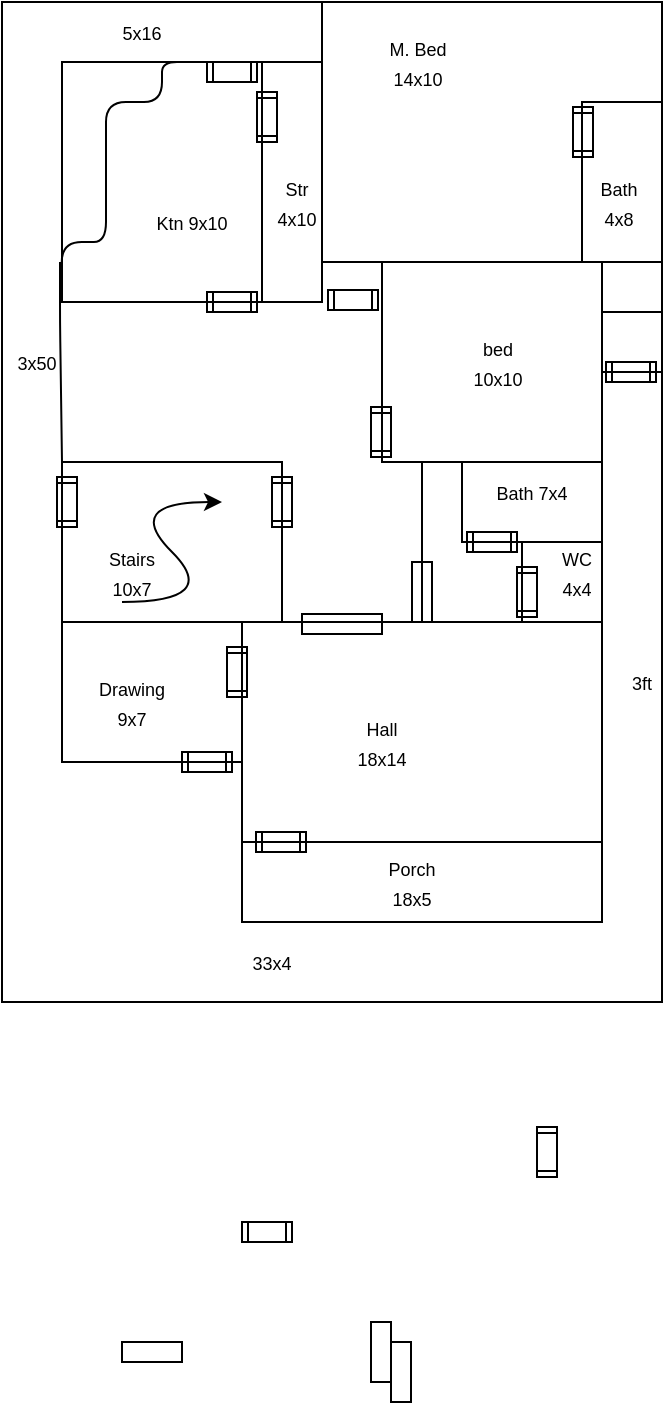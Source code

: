 <mxfile version="13.10.4" type="github"><diagram id="MxMrZ7M88D04-4mT6M4x" name="Page-1"><mxGraphModel dx="1038" dy="575" grid="1" gridSize="10" guides="1" tooltips="1" connect="1" arrows="1" fold="1" page="1" pageScale="1" pageWidth="827" pageHeight="1169" math="0" shadow="0"><root><mxCell id="0"/><mxCell id="1" parent="0"/><mxCell id="Q8gQnCjgwJnM7GgIwPRy-342" value="" style="rounded=0;html=1;sketch=0;glass=0;shadow=0;labelBackgroundColor=none;labelBorderColor=#000000;whiteSpace=wrap;fillColor=none;" vertex="1" parent="1"><mxGeometry x="200" y="80" width="330" height="500" as="geometry"/></mxCell><mxCell id="Q8gQnCjgwJnM7GgIwPRy-343" value="" style="rounded=0;whiteSpace=wrap;html=1;shadow=0;glass=0;labelBackgroundColor=none;sketch=0;fillColor=none;gradientColor=none;" vertex="1" parent="1"><mxGeometry x="320" y="390" width="180" height="110" as="geometry"/></mxCell><mxCell id="Q8gQnCjgwJnM7GgIwPRy-344" value="" style="rounded=0;whiteSpace=wrap;html=1;shadow=0;glass=0;labelBackgroundColor=none;sketch=0;fillColor=none;gradientColor=none;" vertex="1" parent="1"><mxGeometry x="230" y="390" width="90" height="70" as="geometry"/></mxCell><mxCell id="Q8gQnCjgwJnM7GgIwPRy-346" value="" style="rounded=0;whiteSpace=wrap;html=1;shadow=0;glass=0;labelBackgroundColor=none;sketch=0;fillColor=none;gradientColor=none;" vertex="1" parent="1"><mxGeometry x="320" y="500" width="180" height="40" as="geometry"/></mxCell><mxCell id="Q8gQnCjgwJnM7GgIwPRy-347" value="" style="rounded=0;whiteSpace=wrap;html=1;shadow=0;glass=0;labelBackgroundColor=none;sketch=0;fillColor=none;gradientColor=none;" vertex="1" parent="1"><mxGeometry x="460" y="350" width="40" height="40" as="geometry"/></mxCell><mxCell id="Q8gQnCjgwJnM7GgIwPRy-348" value="" style="rounded=0;whiteSpace=wrap;html=1;shadow=0;glass=0;labelBackgroundColor=none;sketch=0;fillColor=none;gradientColor=none;" vertex="1" parent="1"><mxGeometry x="430" y="310" width="70" height="40" as="geometry"/></mxCell><mxCell id="Q8gQnCjgwJnM7GgIwPRy-349" value="" style="rounded=0;whiteSpace=wrap;html=1;shadow=0;glass=0;labelBackgroundColor=none;sketch=0;fillColor=none;gradientColor=none;" vertex="1" parent="1"><mxGeometry x="410" y="310" width="90" height="80" as="geometry"/></mxCell><mxCell id="Q8gQnCjgwJnM7GgIwPRy-350" value="" style="rounded=0;whiteSpace=wrap;html=1;shadow=0;glass=0;labelBackgroundColor=none;sketch=0;fillColor=none;gradientColor=none;" vertex="1" parent="1"><mxGeometry x="230" y="310" width="110" height="80" as="geometry"/></mxCell><mxCell id="Q8gQnCjgwJnM7GgIwPRy-351" value="" style="rounded=0;whiteSpace=wrap;html=1;shadow=0;glass=0;labelBackgroundColor=none;sketch=0;fillColor=none;gradientColor=none;" vertex="1" parent="1"><mxGeometry x="390" y="210" width="110" height="100" as="geometry"/></mxCell><mxCell id="Q8gQnCjgwJnM7GgIwPRy-352" value="" style="rounded=0;whiteSpace=wrap;html=1;shadow=0;glass=0;labelBackgroundColor=none;sketch=0;fillColor=none;gradientColor=none;" vertex="1" parent="1"><mxGeometry x="360" y="80" width="170" height="130" as="geometry"/></mxCell><mxCell id="Q8gQnCjgwJnM7GgIwPRy-353" value="" style="rounded=0;whiteSpace=wrap;html=1;shadow=0;glass=0;labelBackgroundColor=none;sketch=0;fillColor=none;gradientColor=none;" vertex="1" parent="1"><mxGeometry x="490" y="130" width="40" height="80" as="geometry"/></mxCell><mxCell id="Q8gQnCjgwJnM7GgIwPRy-354" value="" style="rounded=0;whiteSpace=wrap;html=1;shadow=0;glass=0;labelBackgroundColor=none;sketch=0;fillColor=none;gradientColor=none;" vertex="1" parent="1"><mxGeometry x="230" y="110" width="130" height="120" as="geometry"/></mxCell><mxCell id="Q8gQnCjgwJnM7GgIwPRy-355" value="" style="rounded=0;whiteSpace=wrap;html=1;shadow=0;glass=0;labelBackgroundColor=none;sketch=0;fillColor=none;gradientColor=none;rotation=0;" vertex="1" parent="1"><mxGeometry x="330" y="110" width="30" height="120" as="geometry"/></mxCell><mxCell id="Q8gQnCjgwJnM7GgIwPRy-356" value="" style="shape=process;whiteSpace=wrap;html=1;backgroundOutline=1;rounded=0;shadow=0;glass=0;labelBackgroundColor=none;sketch=0;fillColor=none;gradientColor=none;" vertex="1" parent="1"><mxGeometry x="320" y="690" width="25" height="10" as="geometry"/></mxCell><mxCell id="Q8gQnCjgwJnM7GgIwPRy-357" value="" style="shape=process;whiteSpace=wrap;html=1;backgroundOutline=1;rounded=0;shadow=0;glass=0;labelBackgroundColor=none;sketch=0;fillColor=none;gradientColor=none;" vertex="1" parent="1"><mxGeometry x="432.5" y="345" width="25" height="10" as="geometry"/></mxCell><mxCell id="Q8gQnCjgwJnM7GgIwPRy-359" value="" style="shape=process;whiteSpace=wrap;html=1;backgroundOutline=1;rounded=0;shadow=0;glass=0;labelBackgroundColor=none;sketch=0;fillColor=none;gradientColor=none;" vertex="1" parent="1"><mxGeometry x="327" y="495" width="25" height="10" as="geometry"/></mxCell><mxCell id="Q8gQnCjgwJnM7GgIwPRy-360" value="" style="shape=process;whiteSpace=wrap;html=1;backgroundOutline=1;rounded=0;shadow=0;glass=0;labelBackgroundColor=none;sketch=0;fillColor=none;gradientColor=none;" vertex="1" parent="1"><mxGeometry x="290" y="455" width="25" height="10" as="geometry"/></mxCell><mxCell id="Q8gQnCjgwJnM7GgIwPRy-361" value="" style="shape=process;whiteSpace=wrap;html=1;backgroundOutline=1;rounded=0;shadow=0;glass=0;labelBackgroundColor=none;sketch=0;fillColor=none;gradientColor=none;" vertex="1" parent="1"><mxGeometry x="302.5" y="110" width="25" height="10" as="geometry"/></mxCell><mxCell id="Q8gQnCjgwJnM7GgIwPRy-362" value="" style="shape=process;whiteSpace=wrap;html=1;backgroundOutline=1;rounded=0;shadow=0;glass=0;labelBackgroundColor=none;sketch=0;fillColor=none;gradientColor=none;" vertex="1" parent="1"><mxGeometry x="302.5" y="225" width="25" height="10" as="geometry"/></mxCell><mxCell id="Q8gQnCjgwJnM7GgIwPRy-363" value="" style="shape=process;whiteSpace=wrap;html=1;backgroundOutline=1;rounded=0;shadow=0;glass=0;labelBackgroundColor=none;sketch=0;fillColor=none;gradientColor=none;" vertex="1" parent="1"><mxGeometry x="363" y="224" width="25" height="10" as="geometry"/></mxCell><mxCell id="Q8gQnCjgwJnM7GgIwPRy-364" value="" style="shape=process;whiteSpace=wrap;html=1;backgroundOutline=1;rounded=0;shadow=0;glass=0;labelBackgroundColor=none;sketch=0;fillColor=none;gradientColor=none;rotation=90;" vertex="1" parent="1"><mxGeometry x="460" y="650" width="25" height="10" as="geometry"/></mxCell><mxCell id="Q8gQnCjgwJnM7GgIwPRy-365" value="" style="shape=process;whiteSpace=wrap;html=1;backgroundOutline=1;rounded=0;shadow=0;glass=0;labelBackgroundColor=none;sketch=0;fillColor=none;gradientColor=none;rotation=90;" vertex="1" parent="1"><mxGeometry x="220" y="325" width="25" height="10" as="geometry"/></mxCell><mxCell id="Q8gQnCjgwJnM7GgIwPRy-366" value="" style="shape=process;whiteSpace=wrap;html=1;backgroundOutline=1;rounded=0;shadow=0;glass=0;labelBackgroundColor=none;sketch=0;fillColor=none;gradientColor=none;rotation=90;" vertex="1" parent="1"><mxGeometry x="327.5" y="325" width="25" height="10" as="geometry"/></mxCell><mxCell id="Q8gQnCjgwJnM7GgIwPRy-367" value="" style="shape=process;whiteSpace=wrap;html=1;backgroundOutline=1;rounded=0;shadow=0;glass=0;labelBackgroundColor=none;sketch=0;fillColor=none;gradientColor=none;rotation=90;" vertex="1" parent="1"><mxGeometry x="305" y="410" width="25" height="10" as="geometry"/></mxCell><mxCell id="Q8gQnCjgwJnM7GgIwPRy-368" value="" style="shape=process;whiteSpace=wrap;html=1;backgroundOutline=1;rounded=0;shadow=0;glass=0;labelBackgroundColor=none;sketch=0;fillColor=none;gradientColor=none;rotation=90;" vertex="1" parent="1"><mxGeometry x="450" y="370" width="25" height="10" as="geometry"/></mxCell><mxCell id="Q8gQnCjgwJnM7GgIwPRy-369" value="" style="shape=process;whiteSpace=wrap;html=1;backgroundOutline=1;rounded=0;shadow=0;glass=0;labelBackgroundColor=none;sketch=0;fillColor=none;gradientColor=none;rotation=90;" vertex="1" parent="1"><mxGeometry x="478" y="140" width="25" height="10" as="geometry"/></mxCell><mxCell id="Q8gQnCjgwJnM7GgIwPRy-370" value="" style="shape=process;whiteSpace=wrap;html=1;backgroundOutline=1;rounded=0;shadow=0;glass=0;labelBackgroundColor=none;sketch=0;fillColor=none;gradientColor=none;rotation=90;" vertex="1" parent="1"><mxGeometry x="377" y="290" width="25" height="10" as="geometry"/></mxCell><mxCell id="Q8gQnCjgwJnM7GgIwPRy-373" value="" style="rounded=0;whiteSpace=wrap;html=1;shadow=0;glass=0;labelBackgroundColor=none;sketch=0;fillColor=none;gradientColor=none;" vertex="1" parent="1"><mxGeometry x="260" y="750" width="30" height="10" as="geometry"/></mxCell><mxCell id="Q8gQnCjgwJnM7GgIwPRy-374" value="" style="rounded=0;whiteSpace=wrap;html=1;shadow=0;glass=0;labelBackgroundColor=none;sketch=0;fillColor=none;gradientColor=none;" vertex="1" parent="1"><mxGeometry x="350" y="386" width="40" height="10" as="geometry"/></mxCell><mxCell id="Q8gQnCjgwJnM7GgIwPRy-375" value="" style="rounded=0;whiteSpace=wrap;html=1;shadow=0;glass=0;labelBackgroundColor=none;sketch=0;fillColor=none;gradientColor=none;rotation=90;" vertex="1" parent="1"><mxGeometry x="374.5" y="750" width="30" height="10" as="geometry"/></mxCell><mxCell id="Q8gQnCjgwJnM7GgIwPRy-376" value="" style="rounded=0;whiteSpace=wrap;html=1;shadow=0;glass=0;labelBackgroundColor=none;sketch=0;fillColor=none;gradientColor=none;rotation=90;" vertex="1" parent="1"><mxGeometry x="384.5" y="760" width="30" height="10" as="geometry"/></mxCell><mxCell id="Q8gQnCjgwJnM7GgIwPRy-377" value="" style="rounded=0;whiteSpace=wrap;html=1;shadow=0;glass=0;labelBackgroundColor=none;sketch=0;fillColor=none;gradientColor=none;rotation=90;" vertex="1" parent="1"><mxGeometry x="395" y="370" width="30" height="10" as="geometry"/></mxCell><mxCell id="Q8gQnCjgwJnM7GgIwPRy-378" value="" style="curved=1;endArrow=classic;html=1;" edge="1" parent="1"><mxGeometry width="50" height="50" relative="1" as="geometry"><mxPoint x="260" y="380" as="sourcePoint"/><mxPoint x="310" y="330" as="targetPoint"/><Array as="points"><mxPoint x="310" y="380"/><mxPoint x="260" y="330"/></Array></mxGeometry></mxCell><mxCell id="Q8gQnCjgwJnM7GgIwPRy-379" value="" style="shape=process;whiteSpace=wrap;html=1;backgroundOutline=1;rounded=0;shadow=0;glass=0;labelBackgroundColor=none;sketch=0;fillColor=none;gradientColor=none;rotation=-90;" vertex="1" parent="1"><mxGeometry x="320" y="132.5" width="25" height="10" as="geometry"/></mxCell><mxCell id="Q8gQnCjgwJnM7GgIwPRy-380" value="" style="endArrow=none;html=1;edgeStyle=orthogonalEdgeStyle;entryX=0.5;entryY=0;entryDx=0;entryDy=0;exitX=-0.001;exitY=0.936;exitDx=0;exitDy=0;exitPerimeter=0;" edge="1" parent="1" source="Q8gQnCjgwJnM7GgIwPRy-354" target="Q8gQnCjgwJnM7GgIwPRy-354"><mxGeometry width="50" height="50" relative="1" as="geometry"><mxPoint x="232" y="160" as="sourcePoint"/><mxPoint x="332" y="110" as="targetPoint"/><Array as="points"><mxPoint x="230" y="200"/><mxPoint x="252" y="200"/><mxPoint x="252" y="130"/><mxPoint x="280" y="130"/><mxPoint x="280" y="110"/></Array></mxGeometry></mxCell><mxCell id="Q8gQnCjgwJnM7GgIwPRy-382" value="" style="endArrow=none;html=1;exitX=0;exitY=0;exitDx=0;exitDy=0;" edge="1" parent="1" source="Q8gQnCjgwJnM7GgIwPRy-350"><mxGeometry width="50" height="50" relative="1" as="geometry"><mxPoint x="229" y="280" as="sourcePoint"/><mxPoint x="229" y="210" as="targetPoint"/><Array as="points"><mxPoint x="229" y="240"/></Array></mxGeometry></mxCell><mxCell id="Q8gQnCjgwJnM7GgIwPRy-383" value="&lt;font style=&quot;font-size: 9px&quot;&gt;M. Bed 14x10&lt;/font&gt;" style="text;html=1;strokeColor=none;fillColor=none;align=center;verticalAlign=middle;whiteSpace=wrap;rounded=0;shadow=0;glass=0;labelBackgroundColor=none;sketch=0;" vertex="1" parent="1"><mxGeometry x="388" y="100" width="40" height="20" as="geometry"/></mxCell><mxCell id="Q8gQnCjgwJnM7GgIwPRy-384" value="&lt;font style=&quot;font-size: 9px&quot;&gt;Stairs 10x7&lt;/font&gt;" style="text;html=1;strokeColor=none;fillColor=none;align=center;verticalAlign=middle;whiteSpace=wrap;rounded=0;shadow=0;glass=0;labelBackgroundColor=none;sketch=0;" vertex="1" parent="1"><mxGeometry x="245" y="355" width="40" height="20" as="geometry"/></mxCell><mxCell id="Q8gQnCjgwJnM7GgIwPRy-385" value="&lt;font style=&quot;font-size: 9px&quot;&gt;Drawing 9x7&lt;/font&gt;" style="text;html=1;strokeColor=none;fillColor=none;align=center;verticalAlign=middle;whiteSpace=wrap;rounded=0;shadow=0;glass=0;labelBackgroundColor=none;sketch=0;" vertex="1" parent="1"><mxGeometry x="245" y="420" width="40" height="20" as="geometry"/></mxCell><mxCell id="Q8gQnCjgwJnM7GgIwPRy-386" value="&lt;font style=&quot;font-size: 9px&quot;&gt;Hall 18x14&lt;/font&gt;" style="text;html=1;strokeColor=none;fillColor=none;align=center;verticalAlign=middle;whiteSpace=wrap;rounded=0;shadow=0;glass=0;labelBackgroundColor=none;sketch=0;" vertex="1" parent="1"><mxGeometry x="370" y="440" width="40" height="20" as="geometry"/></mxCell><mxCell id="Q8gQnCjgwJnM7GgIwPRy-387" value="&lt;font style=&quot;font-size: 9px&quot;&gt;Porch 18x5&lt;/font&gt;" style="text;html=1;strokeColor=none;fillColor=none;align=center;verticalAlign=middle;whiteSpace=wrap;rounded=0;shadow=0;glass=0;labelBackgroundColor=none;sketch=0;" vertex="1" parent="1"><mxGeometry x="385" y="510" width="40" height="20" as="geometry"/></mxCell><mxCell id="Q8gQnCjgwJnM7GgIwPRy-388" value="&lt;font style=&quot;font-size: 9px&quot;&gt;33x4&lt;/font&gt;" style="text;html=1;strokeColor=none;fillColor=none;align=center;verticalAlign=middle;whiteSpace=wrap;rounded=0;shadow=0;glass=0;labelBackgroundColor=none;sketch=0;" vertex="1" parent="1"><mxGeometry x="315" y="550" width="40" height="20" as="geometry"/></mxCell><mxCell id="Q8gQnCjgwJnM7GgIwPRy-389" value="&lt;font style=&quot;font-size: 9px&quot;&gt;Bath 7x4&lt;/font&gt;" style="text;html=1;strokeColor=none;fillColor=none;align=center;verticalAlign=middle;whiteSpace=wrap;rounded=0;shadow=0;glass=0;labelBackgroundColor=none;sketch=0;" vertex="1" parent="1"><mxGeometry x="445" y="315" width="40" height="20" as="geometry"/></mxCell><mxCell id="Q8gQnCjgwJnM7GgIwPRy-390" value="&lt;font style=&quot;font-size: 9px&quot;&gt;WC 4x4&lt;/font&gt;" style="text;html=1;strokeColor=none;fillColor=none;align=center;verticalAlign=middle;whiteSpace=wrap;rounded=0;shadow=0;glass=0;labelBackgroundColor=none;sketch=0;" vertex="1" parent="1"><mxGeometry x="475" y="355" width="25" height="20" as="geometry"/></mxCell><mxCell id="Q8gQnCjgwJnM7GgIwPRy-391" value="&lt;font style=&quot;font-size: 9px&quot;&gt;bed 10x10&lt;/font&gt;" style="text;html=1;strokeColor=none;fillColor=none;align=center;verticalAlign=middle;whiteSpace=wrap;rounded=0;shadow=0;glass=0;labelBackgroundColor=none;sketch=0;" vertex="1" parent="1"><mxGeometry x="428" y="250" width="40" height="20" as="geometry"/></mxCell><mxCell id="Q8gQnCjgwJnM7GgIwPRy-392" value="&lt;font style=&quot;font-size: 9px&quot;&gt;Bath 4x8&lt;/font&gt;" style="text;html=1;strokeColor=none;fillColor=none;align=center;verticalAlign=middle;whiteSpace=wrap;rounded=0;shadow=0;glass=0;labelBackgroundColor=none;sketch=0;" vertex="1" parent="1"><mxGeometry x="490" y="170" width="37" height="20" as="geometry"/></mxCell><mxCell id="Q8gQnCjgwJnM7GgIwPRy-393" value="&lt;font style=&quot;font-size: 9px&quot;&gt;Ktn 9x10&lt;/font&gt;" style="text;html=1;strokeColor=none;fillColor=none;align=center;verticalAlign=middle;whiteSpace=wrap;rounded=0;shadow=0;glass=0;labelBackgroundColor=none;sketch=0;" vertex="1" parent="1"><mxGeometry x="275" y="180" width="40" height="20" as="geometry"/></mxCell><mxCell id="Q8gQnCjgwJnM7GgIwPRy-394" value="&lt;font style=&quot;font-size: 9px&quot;&gt;Str 4x10&lt;/font&gt;" style="text;html=1;strokeColor=none;fillColor=none;align=center;verticalAlign=middle;whiteSpace=wrap;rounded=0;shadow=0;glass=0;labelBackgroundColor=none;sketch=0;" vertex="1" parent="1"><mxGeometry x="335" y="170" width="25" height="20" as="geometry"/></mxCell><mxCell id="Q8gQnCjgwJnM7GgIwPRy-395" value="&lt;font style=&quot;font-size: 9px&quot;&gt;3x50&lt;/font&gt;" style="text;html=1;strokeColor=none;fillColor=none;align=center;verticalAlign=middle;whiteSpace=wrap;rounded=0;shadow=0;glass=0;labelBackgroundColor=none;sketch=0;" vertex="1" parent="1"><mxGeometry x="205" y="250" width="25" height="20" as="geometry"/></mxCell><mxCell id="Q8gQnCjgwJnM7GgIwPRy-396" value="&lt;font style=&quot;font-size: 9px&quot;&gt;5x16&lt;/font&gt;" style="text;html=1;strokeColor=none;fillColor=none;align=center;verticalAlign=middle;whiteSpace=wrap;rounded=0;shadow=0;glass=0;labelBackgroundColor=none;sketch=0;" vertex="1" parent="1"><mxGeometry x="250" y="85" width="40" height="20" as="geometry"/></mxCell><mxCell id="Q8gQnCjgwJnM7GgIwPRy-397" value="" style="shape=process;whiteSpace=wrap;html=1;backgroundOutline=1;rounded=0;shadow=0;glass=0;labelBackgroundColor=none;sketch=0;fillColor=none;gradientColor=none;" vertex="1" parent="1"><mxGeometry x="502" y="260" width="25" height="10" as="geometry"/></mxCell><mxCell id="Q8gQnCjgwJnM7GgIwPRy-398" value="" style="rounded=0;whiteSpace=wrap;html=1;shadow=0;glass=0;labelBackgroundColor=none;sketch=0;fillColor=none;gradientColor=none;" vertex="1" parent="1"><mxGeometry x="500" y="235" width="30" height="30" as="geometry"/></mxCell><mxCell id="Q8gQnCjgwJnM7GgIwPRy-399" value="&lt;font style=&quot;font-size: 9px&quot;&gt;3ft&lt;/font&gt;" style="text;html=1;strokeColor=none;fillColor=none;align=center;verticalAlign=middle;whiteSpace=wrap;rounded=0;shadow=0;glass=0;labelBackgroundColor=none;sketch=0;" vertex="1" parent="1"><mxGeometry x="510" y="410" width="20" height="20" as="geometry"/></mxCell></root></mxGraphModel></diagram></mxfile>